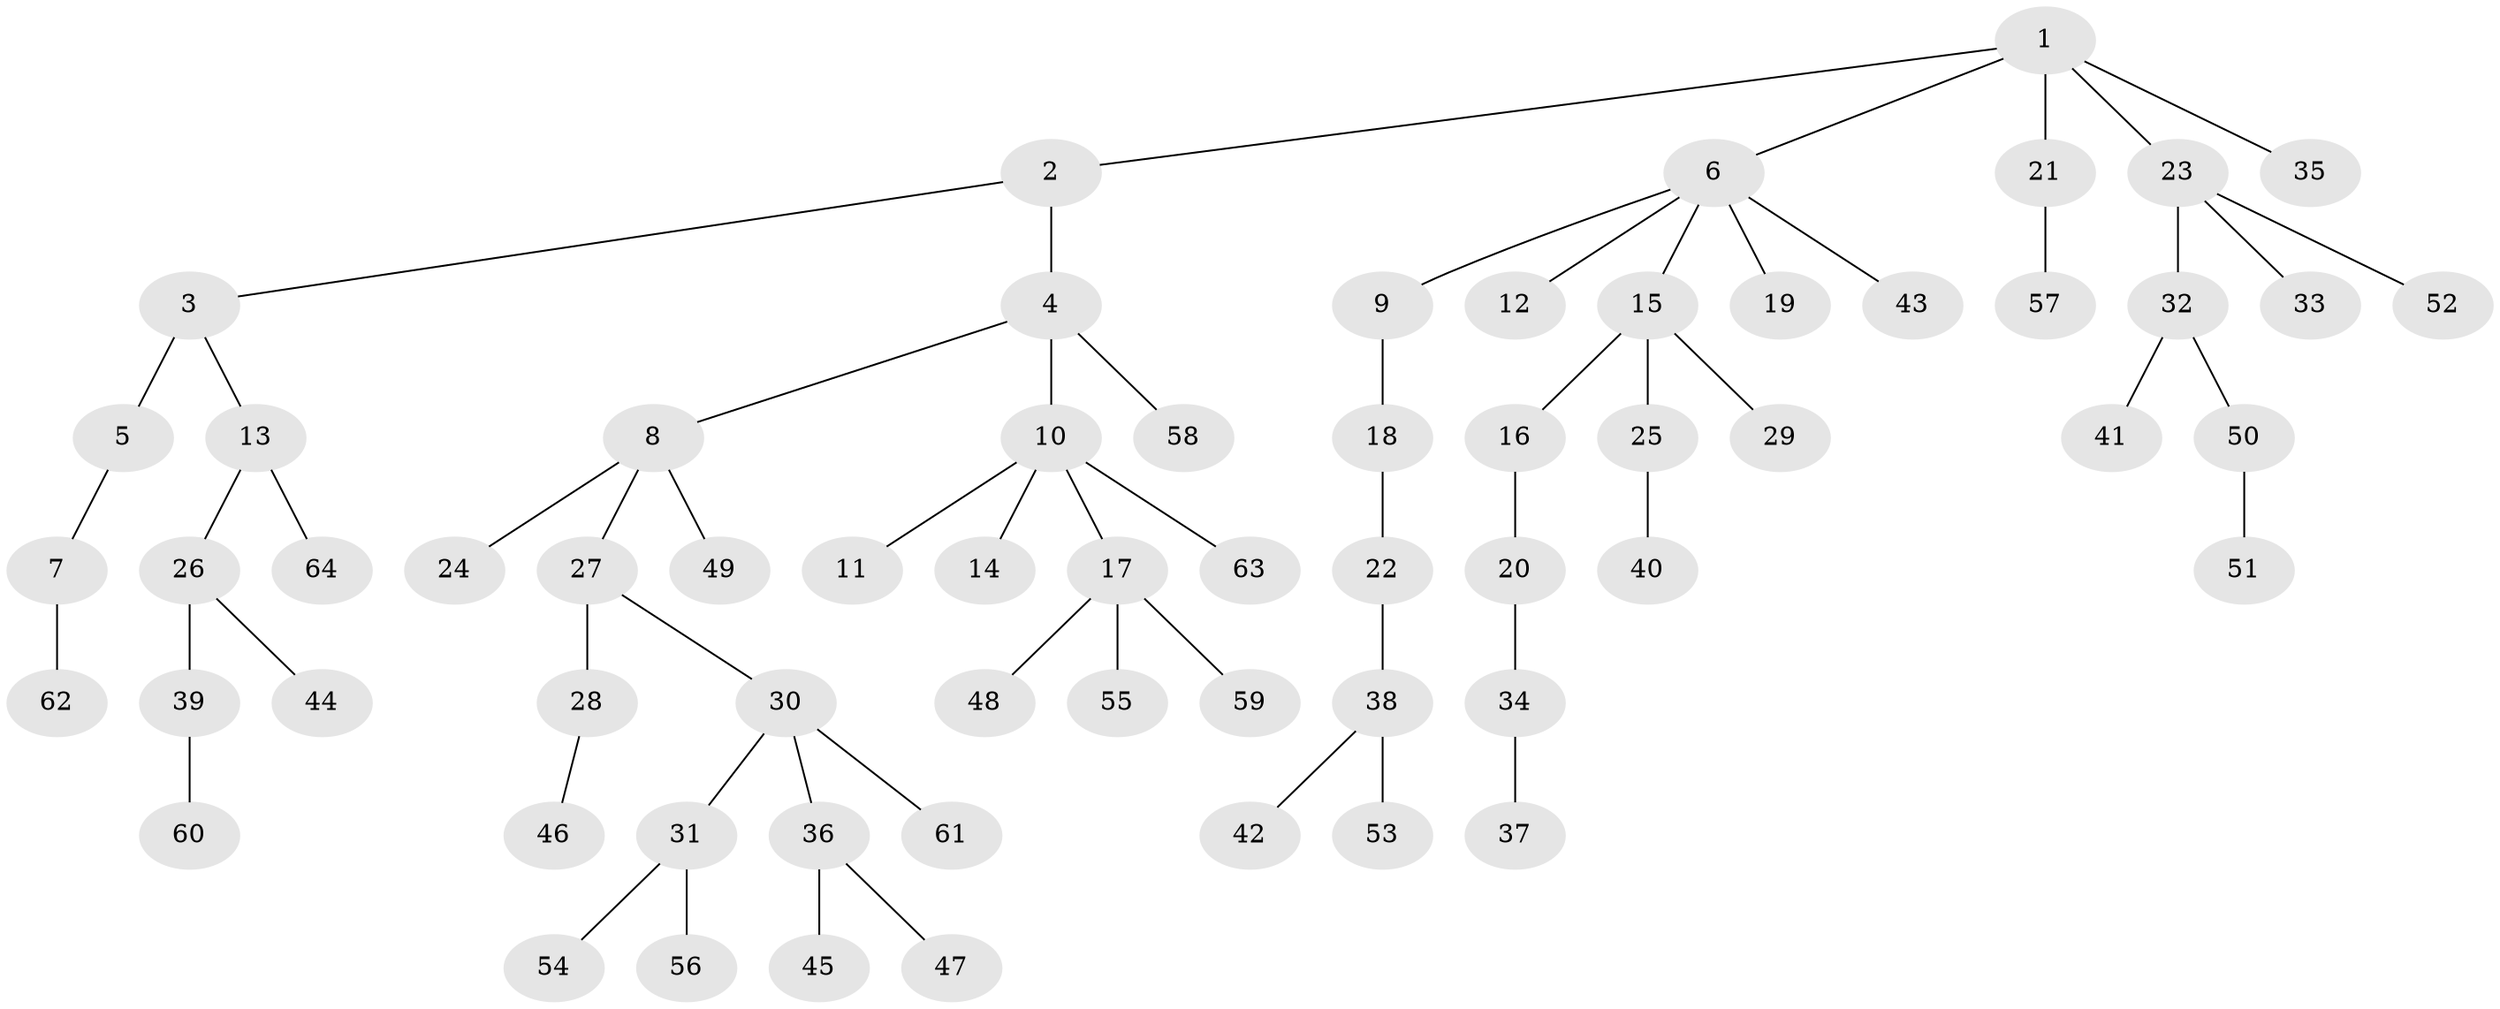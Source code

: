 // original degree distribution, {8: 0.0078125, 5: 0.0390625, 1: 0.484375, 2: 0.3046875, 7: 0.0234375, 3: 0.09375, 4: 0.046875}
// Generated by graph-tools (version 1.1) at 2025/36/03/09/25 02:36:36]
// undirected, 64 vertices, 63 edges
graph export_dot {
graph [start="1"]
  node [color=gray90,style=filled];
  1;
  2;
  3;
  4;
  5;
  6;
  7;
  8;
  9;
  10;
  11;
  12;
  13;
  14;
  15;
  16;
  17;
  18;
  19;
  20;
  21;
  22;
  23;
  24;
  25;
  26;
  27;
  28;
  29;
  30;
  31;
  32;
  33;
  34;
  35;
  36;
  37;
  38;
  39;
  40;
  41;
  42;
  43;
  44;
  45;
  46;
  47;
  48;
  49;
  50;
  51;
  52;
  53;
  54;
  55;
  56;
  57;
  58;
  59;
  60;
  61;
  62;
  63;
  64;
  1 -- 2 [weight=1.0];
  1 -- 6 [weight=1.0];
  1 -- 21 [weight=1.0];
  1 -- 23 [weight=1.0];
  1 -- 35 [weight=1.0];
  2 -- 3 [weight=1.0];
  2 -- 4 [weight=1.0];
  3 -- 5 [weight=2.0];
  3 -- 13 [weight=1.0];
  4 -- 8 [weight=1.0];
  4 -- 10 [weight=1.0];
  4 -- 58 [weight=1.0];
  5 -- 7 [weight=1.0];
  6 -- 9 [weight=1.0];
  6 -- 12 [weight=1.0];
  6 -- 15 [weight=1.0];
  6 -- 19 [weight=1.0];
  6 -- 43 [weight=1.0];
  7 -- 62 [weight=1.0];
  8 -- 24 [weight=1.0];
  8 -- 27 [weight=1.0];
  8 -- 49 [weight=1.0];
  9 -- 18 [weight=1.0];
  10 -- 11 [weight=1.0];
  10 -- 14 [weight=1.0];
  10 -- 17 [weight=2.0];
  10 -- 63 [weight=1.0];
  13 -- 26 [weight=1.0];
  13 -- 64 [weight=1.0];
  15 -- 16 [weight=1.0];
  15 -- 25 [weight=1.0];
  15 -- 29 [weight=1.0];
  16 -- 20 [weight=2.0];
  17 -- 48 [weight=1.0];
  17 -- 55 [weight=1.0];
  17 -- 59 [weight=1.0];
  18 -- 22 [weight=1.0];
  20 -- 34 [weight=1.0];
  21 -- 57 [weight=1.0];
  22 -- 38 [weight=1.0];
  23 -- 32 [weight=1.0];
  23 -- 33 [weight=1.0];
  23 -- 52 [weight=1.0];
  25 -- 40 [weight=1.0];
  26 -- 39 [weight=1.0];
  26 -- 44 [weight=1.0];
  27 -- 28 [weight=1.0];
  27 -- 30 [weight=1.0];
  28 -- 46 [weight=1.0];
  30 -- 31 [weight=1.0];
  30 -- 36 [weight=1.0];
  30 -- 61 [weight=1.0];
  31 -- 54 [weight=1.0];
  31 -- 56 [weight=1.0];
  32 -- 41 [weight=1.0];
  32 -- 50 [weight=1.0];
  34 -- 37 [weight=1.0];
  36 -- 45 [weight=1.0];
  36 -- 47 [weight=1.0];
  38 -- 42 [weight=1.0];
  38 -- 53 [weight=1.0];
  39 -- 60 [weight=1.0];
  50 -- 51 [weight=1.0];
}
